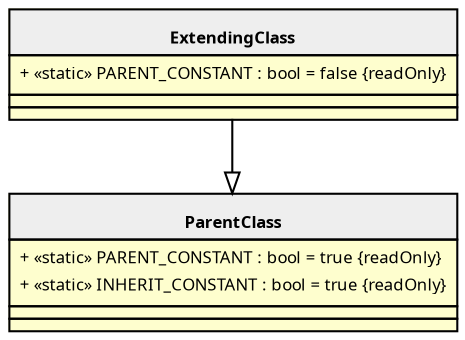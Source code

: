 digraph {
  graph [name="G" overlap="false"]
  node [fontname="Verdana" fontsize=8 shape="none" margin=0 fillcolor="#FEFECE" style="filled"]
  edge [fontname="Verdana" fontsize=8]
  "FixtureSeven\\ParentClass" [shape="none" label=<
<table cellspacing="0" border="0" cellborder="1">
    <tr><td bgcolor="#eeeeee"><b><br/>ParentClass</b></td></tr>
    <tr><td><table border="0" cellspacing="0" cellpadding="2">
    <tr><td align="left">+ «static» PARENT_CONSTANT : bool = true {readOnly}</td></tr>
    <tr><td align="left">+ «static» INHERIT_CONSTANT : bool = true {readOnly}</td></tr>
</table></td></tr>
    <tr><td></td></tr>
    <tr><td></td></tr>
</table>>]
  "FixtureSeven\\ExtendingClass" [shape="none" label=<
<table cellspacing="0" border="0" cellborder="1">
    <tr><td bgcolor="#eeeeee"><b><br/>ExtendingClass</b></td></tr>
    <tr><td><table border="0" cellspacing="0" cellpadding="2">
    <tr><td align="left">+ «static» PARENT_CONSTANT : bool = false {readOnly}</td></tr>
</table></td></tr>
    <tr><td></td></tr>
    <tr><td></td></tr>
</table>>]
  "FixtureSeven\\ExtendingClass" -> "FixtureSeven\\ParentClass" [arrowhead="empty" style="filled"]
}
